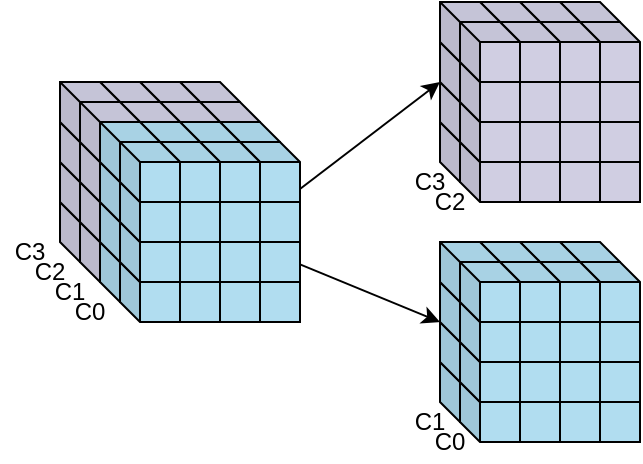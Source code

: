 <mxfile>
    <diagram id="xFwx3jJbslrR0_GZQnUf" name="Page-1">
        <mxGraphModel dx="1083" dy="376" grid="1" gridSize="10" guides="1" tooltips="1" connect="1" arrows="1" fold="1" page="1" pageScale="1" pageWidth="850" pageHeight="1100" math="0" shadow="0">
            <root>
                <mxCell id="0"/>
                <mxCell id="1" parent="0"/>
                <mxCell id="1076" value="" style="shape=cube;whiteSpace=wrap;html=1;boundedLbl=1;backgroundOutline=1;darkOpacity=0.05;darkOpacity2=0.1;fontSize=10;strokeColor=#000000;size=10;fillColor=#d0cee2;" parent="1" vertex="1">
                    <mxGeometry x="520" y="180" width="30" height="30" as="geometry"/>
                </mxCell>
                <mxCell id="1077" value="" style="shape=cube;whiteSpace=wrap;html=1;boundedLbl=1;backgroundOutline=1;darkOpacity=0.05;darkOpacity2=0.1;fontSize=10;strokeColor=#000000;size=10;fillColor=#d0cee2;" parent="1" vertex="1">
                    <mxGeometry x="500" y="180" width="30" height="30" as="geometry"/>
                </mxCell>
                <mxCell id="1078" value="" style="shape=cube;whiteSpace=wrap;html=1;boundedLbl=1;backgroundOutline=1;darkOpacity=0.05;darkOpacity2=0.1;fontSize=10;strokeColor=#000000;size=10;fillColor=#d0cee2;" parent="1" vertex="1">
                    <mxGeometry x="480" y="180" width="30" height="30" as="geometry"/>
                </mxCell>
                <mxCell id="1079" value="" style="shape=cube;whiteSpace=wrap;html=1;boundedLbl=1;backgroundOutline=1;darkOpacity=0.05;darkOpacity2=0.1;fontSize=10;strokeColor=#000000;size=10;fillColor=#d0cee2;" parent="1" vertex="1">
                    <mxGeometry x="460" y="180" width="30" height="30" as="geometry"/>
                </mxCell>
                <mxCell id="1072" value="" style="shape=cube;whiteSpace=wrap;html=1;boundedLbl=1;backgroundOutline=1;darkOpacity=0.05;darkOpacity2=0.1;fontSize=10;strokeColor=#000000;size=10;fillColor=#d0cee2;" parent="1" vertex="1">
                    <mxGeometry x="520" y="160" width="30" height="30" as="geometry"/>
                </mxCell>
                <mxCell id="1073" value="" style="shape=cube;whiteSpace=wrap;html=1;boundedLbl=1;backgroundOutline=1;darkOpacity=0.05;darkOpacity2=0.1;fontSize=10;strokeColor=#000000;size=10;fillColor=#d0cee2;" parent="1" vertex="1">
                    <mxGeometry x="500" y="160" width="30" height="30" as="geometry"/>
                </mxCell>
                <mxCell id="1074" value="" style="shape=cube;whiteSpace=wrap;html=1;boundedLbl=1;backgroundOutline=1;darkOpacity=0.05;darkOpacity2=0.1;fontSize=10;strokeColor=#000000;size=10;fillColor=#d0cee2;" parent="1" vertex="1">
                    <mxGeometry x="480" y="160" width="30" height="30" as="geometry"/>
                </mxCell>
                <mxCell id="1075" value="" style="shape=cube;whiteSpace=wrap;html=1;boundedLbl=1;backgroundOutline=1;darkOpacity=0.05;darkOpacity2=0.1;fontSize=10;strokeColor=#000000;size=10;fillColor=#d0cee2;" parent="1" vertex="1">
                    <mxGeometry x="460" y="160" width="30" height="30" as="geometry"/>
                </mxCell>
                <mxCell id="1068" value="" style="shape=cube;whiteSpace=wrap;html=1;boundedLbl=1;backgroundOutline=1;darkOpacity=0.05;darkOpacity2=0.1;fontSize=10;strokeColor=#000000;size=10;fillColor=#d0cee2;" parent="1" vertex="1">
                    <mxGeometry x="520" y="140" width="30" height="30" as="geometry"/>
                </mxCell>
                <mxCell id="1069" value="" style="shape=cube;whiteSpace=wrap;html=1;boundedLbl=1;backgroundOutline=1;darkOpacity=0.05;darkOpacity2=0.1;fontSize=10;strokeColor=#000000;size=10;fillColor=#d0cee2;" parent="1" vertex="1">
                    <mxGeometry x="500" y="140" width="30" height="30" as="geometry"/>
                </mxCell>
                <mxCell id="1070" value="" style="shape=cube;whiteSpace=wrap;html=1;boundedLbl=1;backgroundOutline=1;darkOpacity=0.05;darkOpacity2=0.1;fontSize=10;strokeColor=#000000;size=10;fillColor=#d0cee2;" parent="1" vertex="1">
                    <mxGeometry x="480" y="140" width="30" height="30" as="geometry"/>
                </mxCell>
                <mxCell id="1071" value="" style="shape=cube;whiteSpace=wrap;html=1;boundedLbl=1;backgroundOutline=1;darkOpacity=0.05;darkOpacity2=0.1;fontSize=10;strokeColor=#000000;size=10;fillColor=#d0cee2;" parent="1" vertex="1">
                    <mxGeometry x="460" y="140" width="30" height="30" as="geometry"/>
                </mxCell>
                <mxCell id="1014" value="" style="shape=cube;whiteSpace=wrap;html=1;boundedLbl=1;backgroundOutline=1;darkOpacity=0.05;darkOpacity2=0.1;fontSize=10;strokeColor=#000000;size=10;fillColor=#d0cee2;" parent="1" vertex="1">
                    <mxGeometry x="520" y="120" width="30" height="30" as="geometry"/>
                </mxCell>
                <mxCell id="1015" value="" style="shape=cube;whiteSpace=wrap;html=1;boundedLbl=1;backgroundOutline=1;darkOpacity=0.05;darkOpacity2=0.1;fontSize=10;strokeColor=#000000;size=10;fillColor=#d0cee2;" parent="1" vertex="1">
                    <mxGeometry x="500" y="120" width="30" height="30" as="geometry"/>
                </mxCell>
                <mxCell id="1016" value="" style="shape=cube;whiteSpace=wrap;html=1;boundedLbl=1;backgroundOutline=1;darkOpacity=0.05;darkOpacity2=0.1;fontSize=10;strokeColor=#000000;size=10;fillColor=#d0cee2;" parent="1" vertex="1">
                    <mxGeometry x="480" y="120" width="30" height="30" as="geometry"/>
                </mxCell>
                <mxCell id="1017" value="" style="shape=cube;whiteSpace=wrap;html=1;boundedLbl=1;backgroundOutline=1;darkOpacity=0.05;darkOpacity2=0.1;fontSize=10;strokeColor=#000000;size=10;fillColor=#d0cee2;" parent="1" vertex="1">
                    <mxGeometry x="460" y="120" width="30" height="30" as="geometry"/>
                </mxCell>
                <mxCell id="1080" value="" style="shape=cube;whiteSpace=wrap;html=1;boundedLbl=1;backgroundOutline=1;darkOpacity=0.05;darkOpacity2=0.1;fontSize=10;strokeColor=#000000;size=10;fillColor=#d0cee2;" parent="1" vertex="1">
                    <mxGeometry x="530" y="190" width="30" height="30" as="geometry"/>
                </mxCell>
                <mxCell id="1081" value="" style="shape=cube;whiteSpace=wrap;html=1;boundedLbl=1;backgroundOutline=1;darkOpacity=0.05;darkOpacity2=0.1;fontSize=10;strokeColor=#000000;size=10;fillColor=#d0cee2;" parent="1" vertex="1">
                    <mxGeometry x="510" y="190" width="30" height="30" as="geometry"/>
                </mxCell>
                <mxCell id="1082" value="" style="shape=cube;whiteSpace=wrap;html=1;boundedLbl=1;backgroundOutline=1;darkOpacity=0.05;darkOpacity2=0.1;fontSize=10;strokeColor=#000000;size=10;fillColor=#d0cee2;" parent="1" vertex="1">
                    <mxGeometry x="490" y="190" width="30" height="30" as="geometry"/>
                </mxCell>
                <mxCell id="1083" value="" style="shape=cube;whiteSpace=wrap;html=1;boundedLbl=1;backgroundOutline=1;darkOpacity=0.05;darkOpacity2=0.1;fontSize=10;strokeColor=#000000;size=10;fillColor=#d0cee2;" parent="1" vertex="1">
                    <mxGeometry x="470" y="190" width="30" height="30" as="geometry"/>
                </mxCell>
                <mxCell id="1084" value="" style="shape=cube;whiteSpace=wrap;html=1;boundedLbl=1;backgroundOutline=1;darkOpacity=0.05;darkOpacity2=0.1;fontSize=10;strokeColor=#000000;size=10;fillColor=#d0cee2;" parent="1" vertex="1">
                    <mxGeometry x="530" y="170" width="30" height="30" as="geometry"/>
                </mxCell>
                <mxCell id="1085" value="" style="shape=cube;whiteSpace=wrap;html=1;boundedLbl=1;backgroundOutline=1;darkOpacity=0.05;darkOpacity2=0.1;fontSize=10;strokeColor=#000000;size=10;fillColor=#d0cee2;" parent="1" vertex="1">
                    <mxGeometry x="510" y="170" width="30" height="30" as="geometry"/>
                </mxCell>
                <mxCell id="1086" value="" style="shape=cube;whiteSpace=wrap;html=1;boundedLbl=1;backgroundOutline=1;darkOpacity=0.05;darkOpacity2=0.1;fontSize=10;strokeColor=#000000;size=10;fillColor=#d0cee2;" parent="1" vertex="1">
                    <mxGeometry x="490" y="170" width="30" height="30" as="geometry"/>
                </mxCell>
                <mxCell id="1087" value="" style="shape=cube;whiteSpace=wrap;html=1;boundedLbl=1;backgroundOutline=1;darkOpacity=0.05;darkOpacity2=0.1;fontSize=10;strokeColor=#000000;size=10;fillColor=#d0cee2;" parent="1" vertex="1">
                    <mxGeometry x="470" y="170" width="30" height="30" as="geometry"/>
                </mxCell>
                <mxCell id="1088" value="" style="shape=cube;whiteSpace=wrap;html=1;boundedLbl=1;backgroundOutline=1;darkOpacity=0.05;darkOpacity2=0.1;fontSize=10;strokeColor=#000000;size=10;fillColor=#d0cee2;" parent="1" vertex="1">
                    <mxGeometry x="530" y="150" width="30" height="30" as="geometry"/>
                </mxCell>
                <mxCell id="1089" value="" style="shape=cube;whiteSpace=wrap;html=1;boundedLbl=1;backgroundOutline=1;darkOpacity=0.05;darkOpacity2=0.1;fontSize=10;strokeColor=#000000;size=10;fillColor=#d0cee2;" parent="1" vertex="1">
                    <mxGeometry x="510" y="150" width="30" height="30" as="geometry"/>
                </mxCell>
                <mxCell id="1090" value="" style="shape=cube;whiteSpace=wrap;html=1;boundedLbl=1;backgroundOutline=1;darkOpacity=0.05;darkOpacity2=0.1;fontSize=10;strokeColor=#000000;size=10;fillColor=#d0cee2;" parent="1" vertex="1">
                    <mxGeometry x="490" y="150" width="30" height="30" as="geometry"/>
                </mxCell>
                <mxCell id="1091" value="" style="shape=cube;whiteSpace=wrap;html=1;boundedLbl=1;backgroundOutline=1;darkOpacity=0.05;darkOpacity2=0.1;fontSize=10;strokeColor=#000000;size=10;fillColor=#d0cee2;" parent="1" vertex="1">
                    <mxGeometry x="470" y="150" width="30" height="30" as="geometry"/>
                </mxCell>
                <mxCell id="1092" value="" style="shape=cube;whiteSpace=wrap;html=1;boundedLbl=1;backgroundOutline=1;darkOpacity=0.05;darkOpacity2=0.1;fontSize=10;strokeColor=#000000;size=10;fillColor=#d0cee2;" parent="1" vertex="1">
                    <mxGeometry x="530" y="130" width="30" height="30" as="geometry"/>
                </mxCell>
                <mxCell id="1093" value="" style="shape=cube;whiteSpace=wrap;html=1;boundedLbl=1;backgroundOutline=1;darkOpacity=0.05;darkOpacity2=0.1;fontSize=10;strokeColor=#000000;size=10;fillColor=#d0cee2;" parent="1" vertex="1">
                    <mxGeometry x="510" y="130" width="30" height="30" as="geometry"/>
                </mxCell>
                <mxCell id="1094" value="" style="shape=cube;whiteSpace=wrap;html=1;boundedLbl=1;backgroundOutline=1;darkOpacity=0.05;darkOpacity2=0.1;fontSize=10;strokeColor=#000000;size=10;fillColor=#d0cee2;" parent="1" vertex="1">
                    <mxGeometry x="490" y="130" width="30" height="30" as="geometry"/>
                </mxCell>
                <mxCell id="1095" value="" style="shape=cube;whiteSpace=wrap;html=1;boundedLbl=1;backgroundOutline=1;darkOpacity=0.05;darkOpacity2=0.1;fontSize=10;strokeColor=#000000;size=10;fillColor=#d0cee2;" parent="1" vertex="1">
                    <mxGeometry x="470" y="130" width="30" height="30" as="geometry"/>
                </mxCell>
                <mxCell id="1096" value="" style="shape=cube;whiteSpace=wrap;html=1;boundedLbl=1;backgroundOutline=1;darkOpacity=0.05;darkOpacity2=0.1;fontSize=10;strokeColor=#000000;size=10;fillColor=#b1ddf0;" parent="1" vertex="1">
                    <mxGeometry x="520" y="300" width="30" height="30" as="geometry"/>
                </mxCell>
                <mxCell id="1097" value="" style="shape=cube;whiteSpace=wrap;html=1;boundedLbl=1;backgroundOutline=1;darkOpacity=0.05;darkOpacity2=0.1;fontSize=10;strokeColor=#000000;size=10;fillColor=#b1ddf0;" parent="1" vertex="1">
                    <mxGeometry x="500" y="300" width="30" height="30" as="geometry"/>
                </mxCell>
                <mxCell id="1098" value="" style="shape=cube;whiteSpace=wrap;html=1;boundedLbl=1;backgroundOutline=1;darkOpacity=0.05;darkOpacity2=0.1;fontSize=10;strokeColor=#000000;size=10;fillColor=#b1ddf0;" parent="1" vertex="1">
                    <mxGeometry x="480" y="300" width="30" height="30" as="geometry"/>
                </mxCell>
                <mxCell id="1099" value="" style="shape=cube;whiteSpace=wrap;html=1;boundedLbl=1;backgroundOutline=1;darkOpacity=0.05;darkOpacity2=0.1;fontSize=10;strokeColor=#000000;size=10;fillColor=#b1ddf0;" parent="1" vertex="1">
                    <mxGeometry x="460" y="300" width="30" height="30" as="geometry"/>
                </mxCell>
                <mxCell id="1100" value="" style="shape=cube;whiteSpace=wrap;html=1;boundedLbl=1;backgroundOutline=1;darkOpacity=0.05;darkOpacity2=0.1;fontSize=10;strokeColor=#000000;size=10;fillColor=#b1ddf0;" parent="1" vertex="1">
                    <mxGeometry x="520" y="280" width="30" height="30" as="geometry"/>
                </mxCell>
                <mxCell id="1101" value="" style="shape=cube;whiteSpace=wrap;html=1;boundedLbl=1;backgroundOutline=1;darkOpacity=0.05;darkOpacity2=0.1;fontSize=10;strokeColor=#000000;size=10;fillColor=#b1ddf0;" parent="1" vertex="1">
                    <mxGeometry x="500" y="280" width="30" height="30" as="geometry"/>
                </mxCell>
                <mxCell id="1102" value="" style="shape=cube;whiteSpace=wrap;html=1;boundedLbl=1;backgroundOutline=1;darkOpacity=0.05;darkOpacity2=0.1;fontSize=10;strokeColor=#000000;size=10;fillColor=#b1ddf0;" parent="1" vertex="1">
                    <mxGeometry x="480" y="280" width="30" height="30" as="geometry"/>
                </mxCell>
                <mxCell id="1103" value="" style="shape=cube;whiteSpace=wrap;html=1;boundedLbl=1;backgroundOutline=1;darkOpacity=0.05;darkOpacity2=0.1;fontSize=10;strokeColor=#000000;size=10;fillColor=#b1ddf0;" parent="1" vertex="1">
                    <mxGeometry x="460" y="280" width="30" height="30" as="geometry"/>
                </mxCell>
                <mxCell id="1104" value="" style="shape=cube;whiteSpace=wrap;html=1;boundedLbl=1;backgroundOutline=1;darkOpacity=0.05;darkOpacity2=0.1;fontSize=10;strokeColor=#000000;size=10;fillColor=#b1ddf0;" parent="1" vertex="1">
                    <mxGeometry x="520" y="260" width="30" height="30" as="geometry"/>
                </mxCell>
                <mxCell id="1105" value="" style="shape=cube;whiteSpace=wrap;html=1;boundedLbl=1;backgroundOutline=1;darkOpacity=0.05;darkOpacity2=0.1;fontSize=10;strokeColor=#000000;size=10;fillColor=#b1ddf0;" parent="1" vertex="1">
                    <mxGeometry x="500" y="260" width="30" height="30" as="geometry"/>
                </mxCell>
                <mxCell id="1106" value="" style="shape=cube;whiteSpace=wrap;html=1;boundedLbl=1;backgroundOutline=1;darkOpacity=0.05;darkOpacity2=0.1;fontSize=10;strokeColor=#000000;size=10;fillColor=#b1ddf0;" parent="1" vertex="1">
                    <mxGeometry x="480" y="260" width="30" height="30" as="geometry"/>
                </mxCell>
                <mxCell id="1107" value="" style="shape=cube;whiteSpace=wrap;html=1;boundedLbl=1;backgroundOutline=1;darkOpacity=0.05;darkOpacity2=0.1;fontSize=10;strokeColor=#000000;size=10;fillColor=#b1ddf0;" parent="1" vertex="1">
                    <mxGeometry x="460" y="260" width="30" height="30" as="geometry"/>
                </mxCell>
                <mxCell id="1108" value="" style="shape=cube;whiteSpace=wrap;html=1;boundedLbl=1;backgroundOutline=1;darkOpacity=0.05;darkOpacity2=0.1;fontSize=10;strokeColor=#000000;size=10;fillColor=#b1ddf0;" parent="1" vertex="1">
                    <mxGeometry x="520" y="240" width="30" height="30" as="geometry"/>
                </mxCell>
                <mxCell id="1109" value="" style="shape=cube;whiteSpace=wrap;html=1;boundedLbl=1;backgroundOutline=1;darkOpacity=0.05;darkOpacity2=0.1;fontSize=10;strokeColor=#000000;size=10;fillColor=#b1ddf0;" parent="1" vertex="1">
                    <mxGeometry x="500" y="240" width="30" height="30" as="geometry"/>
                </mxCell>
                <mxCell id="1110" value="" style="shape=cube;whiteSpace=wrap;html=1;boundedLbl=1;backgroundOutline=1;darkOpacity=0.05;darkOpacity2=0.1;fontSize=10;strokeColor=#000000;size=10;fillColor=#b1ddf0;" parent="1" vertex="1">
                    <mxGeometry x="480" y="240" width="30" height="30" as="geometry"/>
                </mxCell>
                <mxCell id="1111" value="" style="shape=cube;whiteSpace=wrap;html=1;boundedLbl=1;backgroundOutline=1;darkOpacity=0.05;darkOpacity2=0.1;fontSize=10;strokeColor=#000000;size=10;fillColor=#b1ddf0;" parent="1" vertex="1">
                    <mxGeometry x="460" y="240" width="30" height="30" as="geometry"/>
                </mxCell>
                <mxCell id="1112" value="" style="shape=cube;whiteSpace=wrap;html=1;boundedLbl=1;backgroundOutline=1;darkOpacity=0.05;darkOpacity2=0.1;fontSize=10;strokeColor=#000000;size=10;fillColor=#b1ddf0;" parent="1" vertex="1">
                    <mxGeometry x="530" y="310" width="30" height="30" as="geometry"/>
                </mxCell>
                <mxCell id="1113" value="" style="shape=cube;whiteSpace=wrap;html=1;boundedLbl=1;backgroundOutline=1;darkOpacity=0.05;darkOpacity2=0.1;fontSize=10;strokeColor=#000000;size=10;fillColor=#b1ddf0;" parent="1" vertex="1">
                    <mxGeometry x="510" y="310" width="30" height="30" as="geometry"/>
                </mxCell>
                <mxCell id="1114" value="" style="shape=cube;whiteSpace=wrap;html=1;boundedLbl=1;backgroundOutline=1;darkOpacity=0.05;darkOpacity2=0.1;fontSize=10;strokeColor=#000000;size=10;fillColor=#b1ddf0;" parent="1" vertex="1">
                    <mxGeometry x="490" y="310" width="30" height="30" as="geometry"/>
                </mxCell>
                <mxCell id="1115" value="" style="shape=cube;whiteSpace=wrap;html=1;boundedLbl=1;backgroundOutline=1;darkOpacity=0.05;darkOpacity2=0.1;fontSize=10;strokeColor=#000000;size=10;fillColor=#b1ddf0;" parent="1" vertex="1">
                    <mxGeometry x="470" y="310" width="30" height="30" as="geometry"/>
                </mxCell>
                <mxCell id="1116" value="" style="shape=cube;whiteSpace=wrap;html=1;boundedLbl=1;backgroundOutline=1;darkOpacity=0.05;darkOpacity2=0.1;fontSize=10;strokeColor=#000000;size=10;fillColor=#b1ddf0;" parent="1" vertex="1">
                    <mxGeometry x="530" y="290" width="30" height="30" as="geometry"/>
                </mxCell>
                <mxCell id="1117" value="" style="shape=cube;whiteSpace=wrap;html=1;boundedLbl=1;backgroundOutline=1;darkOpacity=0.05;darkOpacity2=0.1;fontSize=10;strokeColor=#000000;size=10;fillColor=#b1ddf0;" parent="1" vertex="1">
                    <mxGeometry x="510" y="290" width="30" height="30" as="geometry"/>
                </mxCell>
                <mxCell id="1118" value="" style="shape=cube;whiteSpace=wrap;html=1;boundedLbl=1;backgroundOutline=1;darkOpacity=0.05;darkOpacity2=0.1;fontSize=10;strokeColor=#000000;size=10;fillColor=#b1ddf0;" parent="1" vertex="1">
                    <mxGeometry x="490" y="290" width="30" height="30" as="geometry"/>
                </mxCell>
                <mxCell id="1119" value="" style="shape=cube;whiteSpace=wrap;html=1;boundedLbl=1;backgroundOutline=1;darkOpacity=0.05;darkOpacity2=0.1;fontSize=10;strokeColor=#000000;size=10;fillColor=#b1ddf0;" parent="1" vertex="1">
                    <mxGeometry x="470" y="290" width="30" height="30" as="geometry"/>
                </mxCell>
                <mxCell id="1120" value="" style="shape=cube;whiteSpace=wrap;html=1;boundedLbl=1;backgroundOutline=1;darkOpacity=0.05;darkOpacity2=0.1;fontSize=10;strokeColor=#000000;size=10;fillColor=#b1ddf0;" parent="1" vertex="1">
                    <mxGeometry x="530" y="270" width="30" height="30" as="geometry"/>
                </mxCell>
                <mxCell id="1121" value="" style="shape=cube;whiteSpace=wrap;html=1;boundedLbl=1;backgroundOutline=1;darkOpacity=0.05;darkOpacity2=0.1;fontSize=10;strokeColor=#000000;size=10;fillColor=#b1ddf0;" parent="1" vertex="1">
                    <mxGeometry x="510" y="270" width="30" height="30" as="geometry"/>
                </mxCell>
                <mxCell id="1122" value="" style="shape=cube;whiteSpace=wrap;html=1;boundedLbl=1;backgroundOutline=1;darkOpacity=0.05;darkOpacity2=0.1;fontSize=10;strokeColor=#000000;size=10;fillColor=#b1ddf0;" parent="1" vertex="1">
                    <mxGeometry x="490" y="270" width="30" height="30" as="geometry"/>
                </mxCell>
                <mxCell id="1123" value="" style="shape=cube;whiteSpace=wrap;html=1;boundedLbl=1;backgroundOutline=1;darkOpacity=0.05;darkOpacity2=0.1;fontSize=10;strokeColor=#000000;size=10;fillColor=#b1ddf0;" parent="1" vertex="1">
                    <mxGeometry x="470" y="270" width="30" height="30" as="geometry"/>
                </mxCell>
                <mxCell id="1124" value="" style="shape=cube;whiteSpace=wrap;html=1;boundedLbl=1;backgroundOutline=1;darkOpacity=0.05;darkOpacity2=0.1;fontSize=10;strokeColor=#000000;size=10;fillColor=#b1ddf0;" parent="1" vertex="1">
                    <mxGeometry x="530" y="250" width="30" height="30" as="geometry"/>
                </mxCell>
                <mxCell id="1125" value="" style="shape=cube;whiteSpace=wrap;html=1;boundedLbl=1;backgroundOutline=1;darkOpacity=0.05;darkOpacity2=0.1;fontSize=10;strokeColor=#000000;size=10;fillColor=#b1ddf0;" parent="1" vertex="1">
                    <mxGeometry x="510" y="250" width="30" height="30" as="geometry"/>
                </mxCell>
                <mxCell id="1126" value="" style="shape=cube;whiteSpace=wrap;html=1;boundedLbl=1;backgroundOutline=1;darkOpacity=0.05;darkOpacity2=0.1;fontSize=10;strokeColor=#000000;size=10;fillColor=#b1ddf0;" parent="1" vertex="1">
                    <mxGeometry x="490" y="250" width="30" height="30" as="geometry"/>
                </mxCell>
                <mxCell id="1127" value="" style="shape=cube;whiteSpace=wrap;html=1;boundedLbl=1;backgroundOutline=1;darkOpacity=0.05;darkOpacity2=0.1;fontSize=10;strokeColor=#000000;size=10;fillColor=#b1ddf0;" parent="1" vertex="1">
                    <mxGeometry x="470" y="250" width="30" height="30" as="geometry"/>
                </mxCell>
                <mxCell id="1306" value="" style="shape=cube;whiteSpace=wrap;html=1;boundedLbl=1;backgroundOutline=1;darkOpacity=0.05;darkOpacity2=0.1;fontSize=10;strokeColor=#000000;size=10;fillColor=#d0cee2;" parent="1" vertex="1">
                    <mxGeometry x="330" y="220" width="30" height="30" as="geometry"/>
                </mxCell>
                <mxCell id="1307" value="" style="shape=cube;whiteSpace=wrap;html=1;boundedLbl=1;backgroundOutline=1;darkOpacity=0.05;darkOpacity2=0.1;fontSize=10;strokeColor=#000000;size=10;fillColor=#d0cee2;" parent="1" vertex="1">
                    <mxGeometry x="310" y="220" width="30" height="30" as="geometry"/>
                </mxCell>
                <mxCell id="1308" value="" style="shape=cube;whiteSpace=wrap;html=1;boundedLbl=1;backgroundOutline=1;darkOpacity=0.05;darkOpacity2=0.1;fontSize=10;strokeColor=#000000;size=10;fillColor=#d0cee2;" parent="1" vertex="1">
                    <mxGeometry x="290" y="220" width="30" height="30" as="geometry"/>
                </mxCell>
                <mxCell id="1309" value="" style="shape=cube;whiteSpace=wrap;html=1;boundedLbl=1;backgroundOutline=1;darkOpacity=0.05;darkOpacity2=0.1;fontSize=10;strokeColor=#000000;size=10;fillColor=#d0cee2;" parent="1" vertex="1">
                    <mxGeometry x="270" y="220" width="30" height="30" as="geometry"/>
                </mxCell>
                <mxCell id="1310" value="" style="shape=cube;whiteSpace=wrap;html=1;boundedLbl=1;backgroundOutline=1;darkOpacity=0.05;darkOpacity2=0.1;fontSize=10;strokeColor=#000000;size=10;fillColor=#d0cee2;" parent="1" vertex="1">
                    <mxGeometry x="330" y="200" width="30" height="30" as="geometry"/>
                </mxCell>
                <mxCell id="1311" value="" style="shape=cube;whiteSpace=wrap;html=1;boundedLbl=1;backgroundOutline=1;darkOpacity=0.05;darkOpacity2=0.1;fontSize=10;strokeColor=#000000;size=10;fillColor=#d0cee2;" parent="1" vertex="1">
                    <mxGeometry x="310" y="200" width="30" height="30" as="geometry"/>
                </mxCell>
                <mxCell id="1312" value="" style="shape=cube;whiteSpace=wrap;html=1;boundedLbl=1;backgroundOutline=1;darkOpacity=0.05;darkOpacity2=0.1;fontSize=10;strokeColor=#000000;size=10;fillColor=#d0cee2;" parent="1" vertex="1">
                    <mxGeometry x="290" y="200" width="30" height="30" as="geometry"/>
                </mxCell>
                <mxCell id="1313" value="" style="shape=cube;whiteSpace=wrap;html=1;boundedLbl=1;backgroundOutline=1;darkOpacity=0.05;darkOpacity2=0.1;fontSize=10;strokeColor=#000000;size=10;fillColor=#d0cee2;" parent="1" vertex="1">
                    <mxGeometry x="270" y="200" width="30" height="30" as="geometry"/>
                </mxCell>
                <mxCell id="1314" value="" style="shape=cube;whiteSpace=wrap;html=1;boundedLbl=1;backgroundOutline=1;darkOpacity=0.05;darkOpacity2=0.1;fontSize=10;strokeColor=#000000;size=10;fillColor=#d0cee2;" parent="1" vertex="1">
                    <mxGeometry x="330" y="180" width="30" height="30" as="geometry"/>
                </mxCell>
                <mxCell id="1315" value="" style="shape=cube;whiteSpace=wrap;html=1;boundedLbl=1;backgroundOutline=1;darkOpacity=0.05;darkOpacity2=0.1;fontSize=10;strokeColor=#000000;size=10;fillColor=#d0cee2;" parent="1" vertex="1">
                    <mxGeometry x="310" y="180" width="30" height="30" as="geometry"/>
                </mxCell>
                <mxCell id="1316" value="" style="shape=cube;whiteSpace=wrap;html=1;boundedLbl=1;backgroundOutline=1;darkOpacity=0.05;darkOpacity2=0.1;fontSize=10;strokeColor=#000000;size=10;fillColor=#d0cee2;" parent="1" vertex="1">
                    <mxGeometry x="290" y="180" width="30" height="30" as="geometry"/>
                </mxCell>
                <mxCell id="1317" value="" style="shape=cube;whiteSpace=wrap;html=1;boundedLbl=1;backgroundOutline=1;darkOpacity=0.05;darkOpacity2=0.1;fontSize=10;strokeColor=#000000;size=10;fillColor=#d0cee2;" parent="1" vertex="1">
                    <mxGeometry x="270" y="180" width="30" height="30" as="geometry"/>
                </mxCell>
                <mxCell id="1318" value="" style="shape=cube;whiteSpace=wrap;html=1;boundedLbl=1;backgroundOutline=1;darkOpacity=0.05;darkOpacity2=0.1;fontSize=10;strokeColor=#000000;size=10;fillColor=#d0cee2;" parent="1" vertex="1">
                    <mxGeometry x="330" y="160" width="30" height="30" as="geometry"/>
                </mxCell>
                <mxCell id="1319" value="" style="shape=cube;whiteSpace=wrap;html=1;boundedLbl=1;backgroundOutline=1;darkOpacity=0.05;darkOpacity2=0.1;fontSize=10;strokeColor=#000000;size=10;fillColor=#d0cee2;" parent="1" vertex="1">
                    <mxGeometry x="310" y="160" width="30" height="30" as="geometry"/>
                </mxCell>
                <mxCell id="1320" value="" style="shape=cube;whiteSpace=wrap;html=1;boundedLbl=1;backgroundOutline=1;darkOpacity=0.05;darkOpacity2=0.1;fontSize=10;strokeColor=#000000;size=10;fillColor=#d0cee2;" parent="1" vertex="1">
                    <mxGeometry x="290" y="160" width="30" height="30" as="geometry"/>
                </mxCell>
                <mxCell id="1321" value="" style="shape=cube;whiteSpace=wrap;html=1;boundedLbl=1;backgroundOutline=1;darkOpacity=0.05;darkOpacity2=0.1;fontSize=10;strokeColor=#000000;size=10;fillColor=#d0cee2;" parent="1" vertex="1">
                    <mxGeometry x="270" y="160" width="30" height="30" as="geometry"/>
                </mxCell>
                <mxCell id="1322" value="" style="shape=cube;whiteSpace=wrap;html=1;boundedLbl=1;backgroundOutline=1;darkOpacity=0.05;darkOpacity2=0.1;fontSize=10;strokeColor=#000000;size=10;fillColor=#d0cee2;" parent="1" vertex="1">
                    <mxGeometry x="340" y="230" width="30" height="30" as="geometry"/>
                </mxCell>
                <mxCell id="1323" value="" style="shape=cube;whiteSpace=wrap;html=1;boundedLbl=1;backgroundOutline=1;darkOpacity=0.05;darkOpacity2=0.1;fontSize=10;strokeColor=#000000;size=10;fillColor=#d0cee2;" parent="1" vertex="1">
                    <mxGeometry x="320" y="230" width="30" height="30" as="geometry"/>
                </mxCell>
                <mxCell id="1324" value="" style="shape=cube;whiteSpace=wrap;html=1;boundedLbl=1;backgroundOutline=1;darkOpacity=0.05;darkOpacity2=0.1;fontSize=10;strokeColor=#000000;size=10;fillColor=#d0cee2;" parent="1" vertex="1">
                    <mxGeometry x="300" y="230" width="30" height="30" as="geometry"/>
                </mxCell>
                <mxCell id="1325" value="" style="shape=cube;whiteSpace=wrap;html=1;boundedLbl=1;backgroundOutline=1;darkOpacity=0.05;darkOpacity2=0.1;fontSize=10;strokeColor=#000000;size=10;fillColor=#d0cee2;" parent="1" vertex="1">
                    <mxGeometry x="280" y="230" width="30" height="30" as="geometry"/>
                </mxCell>
                <mxCell id="1326" value="" style="shape=cube;whiteSpace=wrap;html=1;boundedLbl=1;backgroundOutline=1;darkOpacity=0.05;darkOpacity2=0.1;fontSize=10;strokeColor=#000000;size=10;fillColor=#d0cee2;" parent="1" vertex="1">
                    <mxGeometry x="340" y="210" width="30" height="30" as="geometry"/>
                </mxCell>
                <mxCell id="1327" value="" style="shape=cube;whiteSpace=wrap;html=1;boundedLbl=1;backgroundOutline=1;darkOpacity=0.05;darkOpacity2=0.1;fontSize=10;strokeColor=#000000;size=10;fillColor=#d0cee2;" parent="1" vertex="1">
                    <mxGeometry x="320" y="210" width="30" height="30" as="geometry"/>
                </mxCell>
                <mxCell id="1328" value="" style="shape=cube;whiteSpace=wrap;html=1;boundedLbl=1;backgroundOutline=1;darkOpacity=0.05;darkOpacity2=0.1;fontSize=10;strokeColor=#000000;size=10;fillColor=#d0cee2;" parent="1" vertex="1">
                    <mxGeometry x="300" y="210" width="30" height="30" as="geometry"/>
                </mxCell>
                <mxCell id="1329" value="" style="shape=cube;whiteSpace=wrap;html=1;boundedLbl=1;backgroundOutline=1;darkOpacity=0.05;darkOpacity2=0.1;fontSize=10;strokeColor=#000000;size=10;fillColor=#d0cee2;" parent="1" vertex="1">
                    <mxGeometry x="280" y="210" width="30" height="30" as="geometry"/>
                </mxCell>
                <mxCell id="1330" value="" style="shape=cube;whiteSpace=wrap;html=1;boundedLbl=1;backgroundOutline=1;darkOpacity=0.05;darkOpacity2=0.1;fontSize=10;strokeColor=#000000;size=10;fillColor=#d0cee2;" parent="1" vertex="1">
                    <mxGeometry x="340" y="190" width="30" height="30" as="geometry"/>
                </mxCell>
                <mxCell id="1331" value="" style="shape=cube;whiteSpace=wrap;html=1;boundedLbl=1;backgroundOutline=1;darkOpacity=0.05;darkOpacity2=0.1;fontSize=10;strokeColor=#000000;size=10;fillColor=#d0cee2;" parent="1" vertex="1">
                    <mxGeometry x="320" y="190" width="30" height="30" as="geometry"/>
                </mxCell>
                <mxCell id="1332" value="" style="shape=cube;whiteSpace=wrap;html=1;boundedLbl=1;backgroundOutline=1;darkOpacity=0.05;darkOpacity2=0.1;fontSize=10;strokeColor=#000000;size=10;fillColor=#d0cee2;" parent="1" vertex="1">
                    <mxGeometry x="300" y="190" width="30" height="30" as="geometry"/>
                </mxCell>
                <mxCell id="1333" value="" style="shape=cube;whiteSpace=wrap;html=1;boundedLbl=1;backgroundOutline=1;darkOpacity=0.05;darkOpacity2=0.1;fontSize=10;strokeColor=#000000;size=10;fillColor=#d0cee2;" parent="1" vertex="1">
                    <mxGeometry x="280" y="190" width="30" height="30" as="geometry"/>
                </mxCell>
                <mxCell id="1334" value="" style="shape=cube;whiteSpace=wrap;html=1;boundedLbl=1;backgroundOutline=1;darkOpacity=0.05;darkOpacity2=0.1;fontSize=10;strokeColor=#000000;size=10;fillColor=#d0cee2;" parent="1" vertex="1">
                    <mxGeometry x="340" y="170" width="30" height="30" as="geometry"/>
                </mxCell>
                <mxCell id="1335" value="" style="shape=cube;whiteSpace=wrap;html=1;boundedLbl=1;backgroundOutline=1;darkOpacity=0.05;darkOpacity2=0.1;fontSize=10;strokeColor=#000000;size=10;fillColor=#d0cee2;" parent="1" vertex="1">
                    <mxGeometry x="320" y="170" width="30" height="30" as="geometry"/>
                </mxCell>
                <mxCell id="1336" value="" style="shape=cube;whiteSpace=wrap;html=1;boundedLbl=1;backgroundOutline=1;darkOpacity=0.05;darkOpacity2=0.1;fontSize=10;strokeColor=#000000;size=10;fillColor=#d0cee2;" parent="1" vertex="1">
                    <mxGeometry x="300" y="170" width="30" height="30" as="geometry"/>
                </mxCell>
                <mxCell id="1337" value="" style="shape=cube;whiteSpace=wrap;html=1;boundedLbl=1;backgroundOutline=1;darkOpacity=0.05;darkOpacity2=0.1;fontSize=10;strokeColor=#000000;size=10;fillColor=#d0cee2;" parent="1" vertex="1">
                    <mxGeometry x="280" y="170" width="30" height="30" as="geometry"/>
                </mxCell>
                <mxCell id="1338" value="" style="shape=cube;whiteSpace=wrap;html=1;boundedLbl=1;backgroundOutline=1;darkOpacity=0.05;darkOpacity2=0.1;fontSize=10;strokeColor=#000000;size=10;fillColor=#b1ddf0;" parent="1" vertex="1">
                    <mxGeometry x="350" y="240" width="30" height="30" as="geometry"/>
                </mxCell>
                <mxCell id="1339" value="" style="shape=cube;whiteSpace=wrap;html=1;boundedLbl=1;backgroundOutline=1;darkOpacity=0.05;darkOpacity2=0.1;fontSize=10;strokeColor=#000000;size=10;fillColor=#b1ddf0;" parent="1" vertex="1">
                    <mxGeometry x="330" y="240" width="30" height="30" as="geometry"/>
                </mxCell>
                <mxCell id="1340" value="" style="shape=cube;whiteSpace=wrap;html=1;boundedLbl=1;backgroundOutline=1;darkOpacity=0.05;darkOpacity2=0.1;fontSize=10;strokeColor=#000000;size=10;fillColor=#b1ddf0;" parent="1" vertex="1">
                    <mxGeometry x="310" y="240" width="30" height="30" as="geometry"/>
                </mxCell>
                <mxCell id="1341" value="" style="shape=cube;whiteSpace=wrap;html=1;boundedLbl=1;backgroundOutline=1;darkOpacity=0.05;darkOpacity2=0.1;fontSize=10;strokeColor=#000000;size=10;fillColor=#b1ddf0;" parent="1" vertex="1">
                    <mxGeometry x="290" y="240" width="30" height="30" as="geometry"/>
                </mxCell>
                <mxCell id="1342" value="" style="shape=cube;whiteSpace=wrap;html=1;boundedLbl=1;backgroundOutline=1;darkOpacity=0.05;darkOpacity2=0.1;fontSize=10;strokeColor=#000000;size=10;fillColor=#b1ddf0;" parent="1" vertex="1">
                    <mxGeometry x="350" y="220" width="30" height="30" as="geometry"/>
                </mxCell>
                <mxCell id="1343" value="" style="shape=cube;whiteSpace=wrap;html=1;boundedLbl=1;backgroundOutline=1;darkOpacity=0.05;darkOpacity2=0.1;fontSize=10;strokeColor=#000000;size=10;fillColor=#b1ddf0;" parent="1" vertex="1">
                    <mxGeometry x="330" y="220" width="30" height="30" as="geometry"/>
                </mxCell>
                <mxCell id="1344" value="" style="shape=cube;whiteSpace=wrap;html=1;boundedLbl=1;backgroundOutline=1;darkOpacity=0.05;darkOpacity2=0.1;fontSize=10;strokeColor=#000000;size=10;fillColor=#b1ddf0;" parent="1" vertex="1">
                    <mxGeometry x="310" y="220" width="30" height="30" as="geometry"/>
                </mxCell>
                <mxCell id="1345" value="" style="shape=cube;whiteSpace=wrap;html=1;boundedLbl=1;backgroundOutline=1;darkOpacity=0.05;darkOpacity2=0.1;fontSize=10;strokeColor=#000000;size=10;fillColor=#b1ddf0;" parent="1" vertex="1">
                    <mxGeometry x="290" y="220" width="30" height="30" as="geometry"/>
                </mxCell>
                <mxCell id="1346" value="" style="shape=cube;whiteSpace=wrap;html=1;boundedLbl=1;backgroundOutline=1;darkOpacity=0.05;darkOpacity2=0.1;fontSize=10;strokeColor=#000000;size=10;fillColor=#b1ddf0;" parent="1" vertex="1">
                    <mxGeometry x="350" y="200" width="30" height="30" as="geometry"/>
                </mxCell>
                <mxCell id="1347" value="" style="shape=cube;whiteSpace=wrap;html=1;boundedLbl=1;backgroundOutline=1;darkOpacity=0.05;darkOpacity2=0.1;fontSize=10;strokeColor=#000000;size=10;fillColor=#b1ddf0;" parent="1" vertex="1">
                    <mxGeometry x="330" y="200" width="30" height="30" as="geometry"/>
                </mxCell>
                <mxCell id="1348" value="" style="shape=cube;whiteSpace=wrap;html=1;boundedLbl=1;backgroundOutline=1;darkOpacity=0.05;darkOpacity2=0.1;fontSize=10;strokeColor=#000000;size=10;fillColor=#b1ddf0;" parent="1" vertex="1">
                    <mxGeometry x="310" y="200" width="30" height="30" as="geometry"/>
                </mxCell>
                <mxCell id="1349" value="" style="shape=cube;whiteSpace=wrap;html=1;boundedLbl=1;backgroundOutline=1;darkOpacity=0.05;darkOpacity2=0.1;fontSize=10;strokeColor=#000000;size=10;fillColor=#b1ddf0;" parent="1" vertex="1">
                    <mxGeometry x="290" y="200" width="30" height="30" as="geometry"/>
                </mxCell>
                <mxCell id="1350" value="" style="shape=cube;whiteSpace=wrap;html=1;boundedLbl=1;backgroundOutline=1;darkOpacity=0.05;darkOpacity2=0.1;fontSize=10;strokeColor=#000000;size=10;fillColor=#b1ddf0;" parent="1" vertex="1">
                    <mxGeometry x="350" y="180" width="30" height="30" as="geometry"/>
                </mxCell>
                <mxCell id="1351" value="" style="shape=cube;whiteSpace=wrap;html=1;boundedLbl=1;backgroundOutline=1;darkOpacity=0.05;darkOpacity2=0.1;fontSize=10;strokeColor=#000000;size=10;fillColor=#b1ddf0;" parent="1" vertex="1">
                    <mxGeometry x="330" y="180" width="30" height="30" as="geometry"/>
                </mxCell>
                <mxCell id="1352" value="" style="shape=cube;whiteSpace=wrap;html=1;boundedLbl=1;backgroundOutline=1;darkOpacity=0.05;darkOpacity2=0.1;fontSize=10;strokeColor=#000000;size=10;fillColor=#b1ddf0;" parent="1" vertex="1">
                    <mxGeometry x="310" y="180" width="30" height="30" as="geometry"/>
                </mxCell>
                <mxCell id="1353" value="" style="shape=cube;whiteSpace=wrap;html=1;boundedLbl=1;backgroundOutline=1;darkOpacity=0.05;darkOpacity2=0.1;fontSize=10;strokeColor=#000000;size=10;fillColor=#b1ddf0;" parent="1" vertex="1">
                    <mxGeometry x="290" y="180" width="30" height="30" as="geometry"/>
                </mxCell>
                <mxCell id="1354" value="" style="shape=cube;whiteSpace=wrap;html=1;boundedLbl=1;backgroundOutline=1;darkOpacity=0.05;darkOpacity2=0.1;fontSize=10;strokeColor=#000000;size=10;fillColor=#b1ddf0;" parent="1" vertex="1">
                    <mxGeometry x="360" y="250" width="30" height="30" as="geometry"/>
                </mxCell>
                <mxCell id="1355" value="" style="shape=cube;whiteSpace=wrap;html=1;boundedLbl=1;backgroundOutline=1;darkOpacity=0.05;darkOpacity2=0.1;fontSize=10;strokeColor=#000000;size=10;fillColor=#b1ddf0;" parent="1" vertex="1">
                    <mxGeometry x="340" y="250" width="30" height="30" as="geometry"/>
                </mxCell>
                <mxCell id="1356" value="" style="shape=cube;whiteSpace=wrap;html=1;boundedLbl=1;backgroundOutline=1;darkOpacity=0.05;darkOpacity2=0.1;fontSize=10;strokeColor=#000000;size=10;fillColor=#b1ddf0;" parent="1" vertex="1">
                    <mxGeometry x="320" y="250" width="30" height="30" as="geometry"/>
                </mxCell>
                <mxCell id="1357" value="" style="shape=cube;whiteSpace=wrap;html=1;boundedLbl=1;backgroundOutline=1;darkOpacity=0.05;darkOpacity2=0.1;fontSize=10;strokeColor=#000000;size=10;fillColor=#b1ddf0;" parent="1" vertex="1">
                    <mxGeometry x="300" y="250" width="30" height="30" as="geometry"/>
                </mxCell>
                <mxCell id="1370" style="edgeStyle=none;html=1;fontSize=10;strokeColor=#000000;entryX=0;entryY=0;entryDx=0;entryDy=20;entryPerimeter=0;" parent="1" source="1358" target="1107" edge="1">
                    <mxGeometry relative="1" as="geometry">
                        <mxPoint x="450" y="300" as="targetPoint"/>
                    </mxGeometry>
                </mxCell>
                <mxCell id="1358" value="" style="shape=cube;whiteSpace=wrap;html=1;boundedLbl=1;backgroundOutline=1;darkOpacity=0.05;darkOpacity2=0.1;fontSize=10;strokeColor=#000000;size=10;fillColor=#b1ddf0;" parent="1" vertex="1">
                    <mxGeometry x="360" y="230" width="30" height="30" as="geometry"/>
                </mxCell>
                <mxCell id="1359" value="" style="shape=cube;whiteSpace=wrap;html=1;boundedLbl=1;backgroundOutline=1;darkOpacity=0.05;darkOpacity2=0.1;fontSize=10;strokeColor=#000000;size=10;fillColor=#b1ddf0;" parent="1" vertex="1">
                    <mxGeometry x="340" y="230" width="30" height="30" as="geometry"/>
                </mxCell>
                <mxCell id="1360" value="" style="shape=cube;whiteSpace=wrap;html=1;boundedLbl=1;backgroundOutline=1;darkOpacity=0.05;darkOpacity2=0.1;fontSize=10;strokeColor=#000000;size=10;fillColor=#b1ddf0;" parent="1" vertex="1">
                    <mxGeometry x="320" y="230" width="30" height="30" as="geometry"/>
                </mxCell>
                <mxCell id="1361" value="" style="shape=cube;whiteSpace=wrap;html=1;boundedLbl=1;backgroundOutline=1;darkOpacity=0.05;darkOpacity2=0.1;fontSize=10;strokeColor=#000000;size=10;fillColor=#b1ddf0;" parent="1" vertex="1">
                    <mxGeometry x="300" y="230" width="30" height="30" as="geometry"/>
                </mxCell>
                <mxCell id="1371" style="edgeStyle=none;html=1;fontSize=10;strokeColor=#000000;entryX=0;entryY=0;entryDx=0;entryDy=20;entryPerimeter=0;" parent="1" source="1362" target="1071" edge="1">
                    <mxGeometry relative="1" as="geometry">
                        <mxPoint x="440" y="190.0" as="targetPoint"/>
                    </mxGeometry>
                </mxCell>
                <mxCell id="1362" value="" style="shape=cube;whiteSpace=wrap;html=1;boundedLbl=1;backgroundOutline=1;darkOpacity=0.05;darkOpacity2=0.1;fontSize=10;strokeColor=#000000;size=10;fillColor=#b1ddf0;" parent="1" vertex="1">
                    <mxGeometry x="360" y="210" width="30" height="30" as="geometry"/>
                </mxCell>
                <mxCell id="1363" value="" style="shape=cube;whiteSpace=wrap;html=1;boundedLbl=1;backgroundOutline=1;darkOpacity=0.05;darkOpacity2=0.1;fontSize=10;strokeColor=#000000;size=10;fillColor=#b1ddf0;" parent="1" vertex="1">
                    <mxGeometry x="340" y="210" width="30" height="30" as="geometry"/>
                </mxCell>
                <mxCell id="1364" value="" style="shape=cube;whiteSpace=wrap;html=1;boundedLbl=1;backgroundOutline=1;darkOpacity=0.05;darkOpacity2=0.1;fontSize=10;strokeColor=#000000;size=10;fillColor=#b1ddf0;" parent="1" vertex="1">
                    <mxGeometry x="320" y="210" width="30" height="30" as="geometry"/>
                </mxCell>
                <mxCell id="1365" value="" style="shape=cube;whiteSpace=wrap;html=1;boundedLbl=1;backgroundOutline=1;darkOpacity=0.05;darkOpacity2=0.1;fontSize=10;strokeColor=#000000;size=10;fillColor=#b1ddf0;" parent="1" vertex="1">
                    <mxGeometry x="300" y="210" width="30" height="30" as="geometry"/>
                </mxCell>
                <mxCell id="1366" value="" style="shape=cube;whiteSpace=wrap;html=1;boundedLbl=1;backgroundOutline=1;darkOpacity=0.05;darkOpacity2=0.1;fontSize=10;strokeColor=#000000;size=10;fillColor=#b1ddf0;" parent="1" vertex="1">
                    <mxGeometry x="360" y="190" width="30" height="30" as="geometry"/>
                </mxCell>
                <mxCell id="1367" value="" style="shape=cube;whiteSpace=wrap;html=1;boundedLbl=1;backgroundOutline=1;darkOpacity=0.05;darkOpacity2=0.1;fontSize=10;strokeColor=#000000;size=10;fillColor=#b1ddf0;" parent="1" vertex="1">
                    <mxGeometry x="340" y="190" width="30" height="30" as="geometry"/>
                </mxCell>
                <mxCell id="1368" value="" style="shape=cube;whiteSpace=wrap;html=1;boundedLbl=1;backgroundOutline=1;darkOpacity=0.05;darkOpacity2=0.1;fontSize=10;strokeColor=#000000;size=10;fillColor=#b1ddf0;" parent="1" vertex="1">
                    <mxGeometry x="320" y="190" width="30" height="30" as="geometry"/>
                </mxCell>
                <mxCell id="1369" value="" style="shape=cube;whiteSpace=wrap;html=1;boundedLbl=1;backgroundOutline=1;darkOpacity=0.05;darkOpacity2=0.1;fontSize=10;strokeColor=#000000;size=10;fillColor=#b1ddf0;" parent="1" vertex="1">
                    <mxGeometry x="300" y="190" width="30" height="30" as="geometry"/>
                </mxCell>
                <mxCell id="1372" value="C3" style="text;html=1;strokeColor=none;fillColor=none;align=center;verticalAlign=middle;whiteSpace=wrap;rounded=0;" vertex="1" parent="1">
                    <mxGeometry x="240" y="235" width="30" height="20" as="geometry"/>
                </mxCell>
                <mxCell id="1374" value="C2" style="text;html=1;strokeColor=none;fillColor=none;align=center;verticalAlign=middle;whiteSpace=wrap;rounded=0;" vertex="1" parent="1">
                    <mxGeometry x="250" y="245" width="30" height="20" as="geometry"/>
                </mxCell>
                <mxCell id="1375" value="C1" style="text;html=1;strokeColor=none;fillColor=none;align=center;verticalAlign=middle;whiteSpace=wrap;rounded=0;" vertex="1" parent="1">
                    <mxGeometry x="260" y="255" width="30" height="20" as="geometry"/>
                </mxCell>
                <mxCell id="1376" value="C0" style="text;html=1;strokeColor=none;fillColor=none;align=center;verticalAlign=middle;whiteSpace=wrap;rounded=0;" vertex="1" parent="1">
                    <mxGeometry x="270" y="265" width="30" height="20" as="geometry"/>
                </mxCell>
                <mxCell id="1377" value="C1" style="text;html=1;strokeColor=none;fillColor=none;align=center;verticalAlign=middle;whiteSpace=wrap;rounded=0;" vertex="1" parent="1">
                    <mxGeometry x="440" y="320" width="30" height="20" as="geometry"/>
                </mxCell>
                <mxCell id="1378" value="C0" style="text;html=1;strokeColor=none;fillColor=none;align=center;verticalAlign=middle;whiteSpace=wrap;rounded=0;" vertex="1" parent="1">
                    <mxGeometry x="450" y="330" width="30" height="20" as="geometry"/>
                </mxCell>
                <mxCell id="1381" value="C3" style="text;html=1;strokeColor=none;fillColor=none;align=center;verticalAlign=middle;whiteSpace=wrap;rounded=0;" vertex="1" parent="1">
                    <mxGeometry x="440" y="200" width="30" height="20" as="geometry"/>
                </mxCell>
                <mxCell id="1382" value="C2" style="text;html=1;strokeColor=none;fillColor=none;align=center;verticalAlign=middle;whiteSpace=wrap;rounded=0;" vertex="1" parent="1">
                    <mxGeometry x="450" y="210" width="30" height="20" as="geometry"/>
                </mxCell>
            </root>
        </mxGraphModel>
    </diagram>
</mxfile>